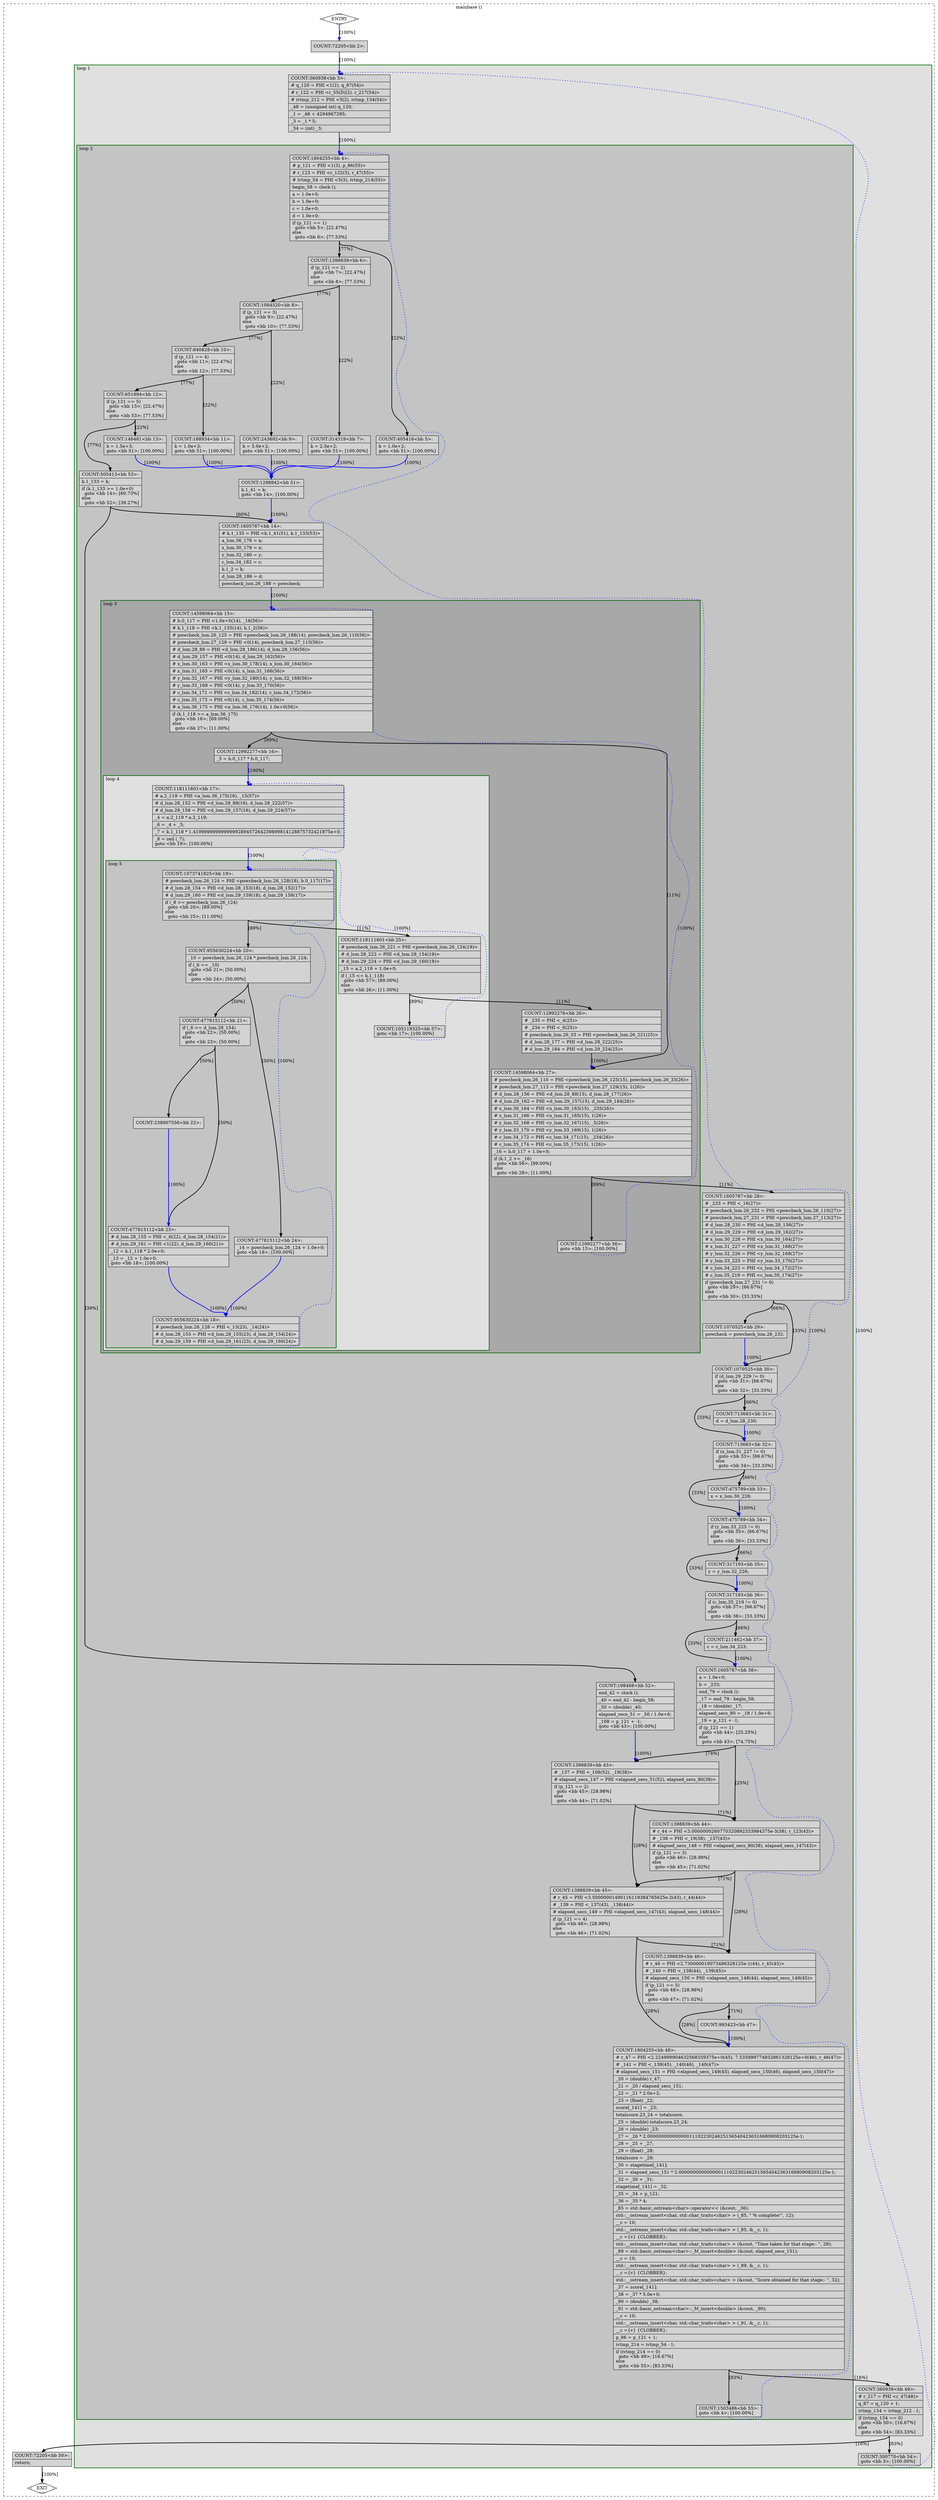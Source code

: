 digraph "benchmark.cpp.164t.cunroll" {
overlap=false;
subgraph "cluster_mainbase" {
	style="dashed";
	color="black";
	label="mainbase ()";
	subgraph cluster_1888_1 {
	style="filled";
	color="darkgreen";
	fillcolor="grey88";
	label="loop 1";
	labeljust=l;
	penwidth=2;
	subgraph cluster_1888_2 {
	style="filled";
	color="darkgreen";
	fillcolor="grey77";
	label="loop 2";
	labeljust=l;
	penwidth=2;
	subgraph cluster_1888_3 {
	style="filled";
	color="darkgreen";
	fillcolor="grey66";
	label="loop 3";
	labeljust=l;
	penwidth=2;
	subgraph cluster_1888_4 {
	style="filled";
	color="darkgreen";
	fillcolor="grey88";
	label="loop 4";
	labeljust=l;
	penwidth=2;
	subgraph cluster_1888_5 {
	style="filled";
	color="darkgreen";
	fillcolor="grey77";
	label="loop 5";
	labeljust=l;
	penwidth=2;
	fn_1888_basic_block_19 [shape=record,style=filled,fillcolor=lightgrey,label="{COUNT:1073741825\<bb\ 19\>:\l\
|#\ powcheck_lsm.26_124\ =\ PHI\ \<powcheck_lsm.26_128(18),\ b.0_117(17)\>\l\
|#\ d_lsm.28_154\ =\ PHI\ \<d_lsm.28_153(18),\ d_lsm.28_152(17)\>\l\
|#\ d_lsm.29_160\ =\ PHI\ \<d_lsm.29_159(18),\ d_lsm.29_158(17)\>\l\
|if\ (_8\ \>=\ powcheck_lsm.26_124)\l\
\ \ goto\ \<bb\ 20\>;\ [89.00%]\l\
else\l\
\ \ goto\ \<bb\ 25\>;\ [11.00%]\l\
}"];

	fn_1888_basic_block_20 [shape=record,style=filled,fillcolor=lightgrey,label="{COUNT:955630224\<bb\ 20\>:\l\
|_10\ =\ powcheck_lsm.26_124\ *\ powcheck_lsm.26_124;\l\
|if\ (_6\ ==\ _10)\l\
\ \ goto\ \<bb\ 21\>;\ [50.00%]\l\
else\l\
\ \ goto\ \<bb\ 24\>;\ [50.00%]\l\
}"];

	fn_1888_basic_block_21 [shape=record,style=filled,fillcolor=lightgrey,label="{COUNT:477815112\<bb\ 21\>:\l\
|if\ (_6\ \>=\ d_lsm.28_154)\l\
\ \ goto\ \<bb\ 22\>;\ [50.00%]\l\
else\l\
\ \ goto\ \<bb\ 23\>;\ [50.00%]\l\
}"];

	fn_1888_basic_block_24 [shape=record,style=filled,fillcolor=lightgrey,label="{COUNT:477815112\<bb\ 24\>:\l\
|_14\ =\ powcheck_lsm.26_124\ +\ 1.0e+0;\l\
goto\ \<bb\ 18\>;\ [100.00%]\l\
}"];

	fn_1888_basic_block_22 [shape=record,style=filled,fillcolor=lightgrey,label="{COUNT:238907556\<bb\ 22\>:\l\
}"];

	fn_1888_basic_block_23 [shape=record,style=filled,fillcolor=lightgrey,label="{COUNT:477815112\<bb\ 23\>:\l\
|#\ d_lsm.28_155\ =\ PHI\ \<_6(22),\ d_lsm.28_154(21)\>\l\
|#\ d_lsm.29_161\ =\ PHI\ \<1(22),\ d_lsm.29_160(21)\>\l\
|_12\ =\ k.1_118\ *\ 2.0e+0;\l\
|_13\ =\ _12\ +\ 1.0e+0;\l\
goto\ \<bb\ 18\>;\ [100.00%]\l\
}"];

	fn_1888_basic_block_18 [shape=record,style=filled,fillcolor=lightgrey,label="{COUNT:955630224\<bb\ 18\>:\l\
|#\ powcheck_lsm.26_128\ =\ PHI\ \<_13(23),\ _14(24)\>\l\
|#\ d_lsm.28_153\ =\ PHI\ \<d_lsm.28_155(23),\ d_lsm.28_154(24)\>\l\
|#\ d_lsm.29_159\ =\ PHI\ \<d_lsm.29_161(23),\ d_lsm.29_160(24)\>\l\
}"];

	}
	fn_1888_basic_block_17 [shape=record,style=filled,fillcolor=lightgrey,label="{COUNT:118111601\<bb\ 17\>:\l\
|#\ a.2_119\ =\ PHI\ \<a_lsm.36_175(16),\ _15(57)\>\l\
|#\ d_lsm.28_152\ =\ PHI\ \<d_lsm.28_88(16),\ d_lsm.28_222(57)\>\l\
|#\ d_lsm.29_158\ =\ PHI\ \<d_lsm.29_157(16),\ d_lsm.29_224(57)\>\l\
|_4\ =\ a.2_119\ *\ a.2_119;\l\
|_6\ =\ _4\ +\ _5;\l\
|_7\ =\ k.1_118\ *\ 1.4199999999999999289457264239899814128875732421875e+0;\l\
|_8\ =\ ceil\ (_7);\l\
goto\ \<bb\ 19\>;\ [100.00%]\l\
}"];

	fn_1888_basic_block_25 [shape=record,style=filled,fillcolor=lightgrey,label="{COUNT:118111601\<bb\ 25\>:\l\
|#\ powcheck_lsm.26_221\ =\ PHI\ \<powcheck_lsm.26_124(19)\>\l\
|#\ d_lsm.28_222\ =\ PHI\ \<d_lsm.28_154(19)\>\l\
|#\ d_lsm.29_224\ =\ PHI\ \<d_lsm.29_160(19)\>\l\
|_15\ =\ a.2_119\ +\ 1.0e+0;\l\
|if\ (_15\ \<=\ k.1_118)\l\
\ \ goto\ \<bb\ 57\>;\ [89.00%]\l\
else\l\
\ \ goto\ \<bb\ 26\>;\ [11.00%]\l\
}"];

	fn_1888_basic_block_57 [shape=record,style=filled,fillcolor=lightgrey,label="{COUNT:105119325\<bb\ 57\>:\l\
goto\ \<bb\ 17\>;\ [100.00%]\l\
}"];

	}
	fn_1888_basic_block_15 [shape=record,style=filled,fillcolor=lightgrey,label="{COUNT:14598064\<bb\ 15\>:\l\
|#\ b.0_117\ =\ PHI\ \<1.0e+0(14),\ _16(56)\>\l\
|#\ k.1_118\ =\ PHI\ \<k.1_135(14),\ k.1_2(56)\>\l\
|#\ powcheck_lsm.26_125\ =\ PHI\ \<powcheck_lsm.26_188(14),\ powcheck_lsm.26_110(56)\>\l\
|#\ powcheck_lsm.27_129\ =\ PHI\ \<0(14),\ powcheck_lsm.27_113(56)\>\l\
|#\ d_lsm.28_88\ =\ PHI\ \<d_lsm.28_186(14),\ d_lsm.28_156(56)\>\l\
|#\ d_lsm.29_157\ =\ PHI\ \<0(14),\ d_lsm.29_162(56)\>\l\
|#\ x_lsm.30_163\ =\ PHI\ \<x_lsm.30_178(14),\ x_lsm.30_164(56)\>\l\
|#\ x_lsm.31_165\ =\ PHI\ \<0(14),\ x_lsm.31_166(56)\>\l\
|#\ y_lsm.32_167\ =\ PHI\ \<y_lsm.32_180(14),\ y_lsm.32_168(56)\>\l\
|#\ y_lsm.33_169\ =\ PHI\ \<0(14),\ y_lsm.33_170(56)\>\l\
|#\ c_lsm.34_171\ =\ PHI\ \<c_lsm.34_182(14),\ c_lsm.34_172(56)\>\l\
|#\ c_lsm.35_173\ =\ PHI\ \<0(14),\ c_lsm.35_174(56)\>\l\
|#\ a_lsm.36_175\ =\ PHI\ \<a_lsm.36_176(14),\ 1.0e+0(56)\>\l\
|if\ (k.1_118\ \>=\ a_lsm.36_175)\l\
\ \ goto\ \<bb\ 16\>;\ [89.00%]\l\
else\l\
\ \ goto\ \<bb\ 27\>;\ [11.00%]\l\
}"];

	fn_1888_basic_block_16 [shape=record,style=filled,fillcolor=lightgrey,label="{COUNT:12992277\<bb\ 16\>:\l\
|_5\ =\ b.0_117\ *\ b.0_117;\l\
}"];

	fn_1888_basic_block_27 [shape=record,style=filled,fillcolor=lightgrey,label="{COUNT:14598064\<bb\ 27\>:\l\
|#\ powcheck_lsm.26_110\ =\ PHI\ \<powcheck_lsm.26_125(15),\ powcheck_lsm.26_33(26)\>\l\
|#\ powcheck_lsm.27_113\ =\ PHI\ \<powcheck_lsm.27_129(15),\ 1(26)\>\l\
|#\ d_lsm.28_156\ =\ PHI\ \<d_lsm.28_88(15),\ d_lsm.28_177(26)\>\l\
|#\ d_lsm.29_162\ =\ PHI\ \<d_lsm.29_157(15),\ d_lsm.29_184(26)\>\l\
|#\ x_lsm.30_164\ =\ PHI\ \<x_lsm.30_163(15),\ _235(26)\>\l\
|#\ x_lsm.31_166\ =\ PHI\ \<x_lsm.31_165(15),\ 1(26)\>\l\
|#\ y_lsm.32_168\ =\ PHI\ \<y_lsm.32_167(15),\ _5(26)\>\l\
|#\ y_lsm.33_170\ =\ PHI\ \<y_lsm.33_169(15),\ 1(26)\>\l\
|#\ c_lsm.34_172\ =\ PHI\ \<c_lsm.34_171(15),\ _234(26)\>\l\
|#\ c_lsm.35_174\ =\ PHI\ \<c_lsm.35_173(15),\ 1(26)\>\l\
|_16\ =\ b.0_117\ +\ 1.0e+0;\l\
|if\ (k.1_2\ \>=\ _16)\l\
\ \ goto\ \<bb\ 56\>;\ [89.00%]\l\
else\l\
\ \ goto\ \<bb\ 28\>;\ [11.00%]\l\
}"];

	fn_1888_basic_block_56 [shape=record,style=filled,fillcolor=lightgrey,label="{COUNT:12992277\<bb\ 56\>:\l\
goto\ \<bb\ 15\>;\ [100.00%]\l\
}"];

	fn_1888_basic_block_26 [shape=record,style=filled,fillcolor=lightgrey,label="{COUNT:12992276\<bb\ 26\>:\l\
|#\ _235\ =\ PHI\ \<_4(25)\>\l\
|#\ _234\ =\ PHI\ \<_6(25)\>\l\
|#\ powcheck_lsm.26_33\ =\ PHI\ \<powcheck_lsm.26_221(25)\>\l\
|#\ d_lsm.28_177\ =\ PHI\ \<d_lsm.28_222(25)\>\l\
|#\ d_lsm.29_184\ =\ PHI\ \<d_lsm.29_224(25)\>\l\
}"];

	}
	fn_1888_basic_block_4 [shape=record,style=filled,fillcolor=lightgrey,label="{COUNT:1804255\<bb\ 4\>:\l\
|#\ p_121\ =\ PHI\ \<1(3),\ p_86(55)\>\l\
|#\ r_123\ =\ PHI\ \<r_122(3),\ r_47(55)\>\l\
|#\ ivtmp_54\ =\ PHI\ \<5(3),\ ivtmp_214(55)\>\l\
|begin_58\ =\ clock\ ();\l\
|a\ =\ 1.0e+0;\l\
|b\ =\ 1.0e+0;\l\
|c\ =\ 1.0e+0;\l\
|d\ =\ 1.0e+0;\l\
|if\ (p_121\ ==\ 1)\l\
\ \ goto\ \<bb\ 5\>;\ [22.47%]\l\
else\l\
\ \ goto\ \<bb\ 6\>;\ [77.53%]\l\
}"];

	fn_1888_basic_block_5 [shape=record,style=filled,fillcolor=lightgrey,label="{COUNT:405416\<bb\ 5\>:\l\
|k\ =\ 1.0e+2;\l\
goto\ \<bb\ 51\>;\ [100.00%]\l\
}"];

	fn_1888_basic_block_6 [shape=record,style=filled,fillcolor=lightgrey,label="{COUNT:1398839\<bb\ 6\>:\l\
|if\ (p_121\ ==\ 2)\l\
\ \ goto\ \<bb\ 7\>;\ [22.47%]\l\
else\l\
\ \ goto\ \<bb\ 8\>;\ [77.53%]\l\
}"];

	fn_1888_basic_block_51 [shape=record,style=filled,fillcolor=lightgrey,label="{COUNT:1298842\<bb\ 51\>:\l\
|k.1_41\ =\ k;\l\
goto\ \<bb\ 14\>;\ [100.00%]\l\
}"];

	fn_1888_basic_block_7 [shape=record,style=filled,fillcolor=lightgrey,label="{COUNT:314319\<bb\ 7\>:\l\
|k\ =\ 2.5e+2;\l\
goto\ \<bb\ 51\>;\ [100.00%]\l\
}"];

	fn_1888_basic_block_8 [shape=record,style=filled,fillcolor=lightgrey,label="{COUNT:1084520\<bb\ 8\>:\l\
|if\ (p_121\ ==\ 3)\l\
\ \ goto\ \<bb\ 9\>;\ [22.47%]\l\
else\l\
\ \ goto\ \<bb\ 10\>;\ [77.53%]\l\
}"];

	fn_1888_basic_block_14 [shape=record,style=filled,fillcolor=lightgrey,label="{COUNT:1605787\<bb\ 14\>:\l\
|#\ k.1_135\ =\ PHI\ \<k.1_41(51),\ k.1_133(53)\>\l\
|a_lsm.36_176\ =\ a;\l\
|x_lsm.30_178\ =\ x;\l\
|y_lsm.32_180\ =\ y;\l\
|c_lsm.34_182\ =\ c;\l\
|k.1_2\ =\ k;\l\
|d_lsm.28_186\ =\ d;\l\
|powcheck_lsm.26_188\ =\ powcheck;\l\
}"];

	fn_1888_basic_block_9 [shape=record,style=filled,fillcolor=lightgrey,label="{COUNT:243692\<bb\ 9\>:\l\
|k\ =\ 5.0e+2;\l\
goto\ \<bb\ 51\>;\ [100.00%]\l\
}"];

	fn_1888_basic_block_10 [shape=record,style=filled,fillcolor=lightgrey,label="{COUNT:840828\<bb\ 10\>:\l\
|if\ (p_121\ ==\ 4)\l\
\ \ goto\ \<bb\ 11\>;\ [22.47%]\l\
else\l\
\ \ goto\ \<bb\ 12\>;\ [77.53%]\l\
}"];

	fn_1888_basic_block_11 [shape=record,style=filled,fillcolor=lightgrey,label="{COUNT:188934\<bb\ 11\>:\l\
|k\ =\ 1.0e+3;\l\
goto\ \<bb\ 51\>;\ [100.00%]\l\
}"];

	fn_1888_basic_block_12 [shape=record,style=filled,fillcolor=lightgrey,label="{COUNT:651894\<bb\ 12\>:\l\
|if\ (p_121\ ==\ 5)\l\
\ \ goto\ \<bb\ 13\>;\ [22.47%]\l\
else\l\
\ \ goto\ \<bb\ 53\>;\ [77.53%]\l\
}"];

	fn_1888_basic_block_13 [shape=record,style=filled,fillcolor=lightgrey,label="{COUNT:146481\<bb\ 13\>:\l\
|k\ =\ 1.5e+3;\l\
goto\ \<bb\ 51\>;\ [100.00%]\l\
}"];

	fn_1888_basic_block_53 [shape=record,style=filled,fillcolor=lightgrey,label="{COUNT:505413\<bb\ 53\>:\l\
|k.1_133\ =\ k;\l\
|if\ (k.1_133\ \>=\ 1.0e+0)\l\
\ \ goto\ \<bb\ 14\>;\ [60.73%]\l\
else\l\
\ \ goto\ \<bb\ 52\>;\ [39.27%]\l\
}"];

	fn_1888_basic_block_28 [shape=record,style=filled,fillcolor=lightgrey,label="{COUNT:1605787\<bb\ 28\>:\l\
|#\ _233\ =\ PHI\ \<_16(27)\>\l\
|#\ powcheck_lsm.26_232\ =\ PHI\ \<powcheck_lsm.26_110(27)\>\l\
|#\ powcheck_lsm.27_231\ =\ PHI\ \<powcheck_lsm.27_113(27)\>\l\
|#\ d_lsm.28_230\ =\ PHI\ \<d_lsm.28_156(27)\>\l\
|#\ d_lsm.29_229\ =\ PHI\ \<d_lsm.29_162(27)\>\l\
|#\ x_lsm.30_228\ =\ PHI\ \<x_lsm.30_164(27)\>\l\
|#\ x_lsm.31_227\ =\ PHI\ \<x_lsm.31_166(27)\>\l\
|#\ y_lsm.32_226\ =\ PHI\ \<y_lsm.32_168(27)\>\l\
|#\ y_lsm.33_225\ =\ PHI\ \<y_lsm.33_170(27)\>\l\
|#\ c_lsm.34_223\ =\ PHI\ \<c_lsm.34_172(27)\>\l\
|#\ c_lsm.35_219\ =\ PHI\ \<c_lsm.35_174(27)\>\l\
|if\ (powcheck_lsm.27_231\ !=\ 0)\l\
\ \ goto\ \<bb\ 29\>;\ [66.67%]\l\
else\l\
\ \ goto\ \<bb\ 30\>;\ [33.33%]\l\
}"];

	fn_1888_basic_block_52 [shape=record,style=filled,fillcolor=lightgrey,label="{COUNT:198468\<bb\ 52\>:\l\
|end_42\ =\ clock\ ();\l\
|_40\ =\ end_42\ -\ begin_58;\l\
|_50\ =\ (double)\ _40;\l\
|elapsed_secs_51\ =\ _50\ /\ 1.0e+6;\l\
|_108\ =\ p_121\ +\ -1;\l\
goto\ \<bb\ 43\>;\ [100.00%]\l\
}"];

	fn_1888_basic_block_30 [shape=record,style=filled,fillcolor=lightgrey,label="{COUNT:1070525\<bb\ 30\>:\l\
|if\ (d_lsm.29_229\ !=\ 0)\l\
\ \ goto\ \<bb\ 31\>;\ [66.67%]\l\
else\l\
\ \ goto\ \<bb\ 32\>;\ [33.33%]\l\
}"];

	fn_1888_basic_block_29 [shape=record,style=filled,fillcolor=lightgrey,label="{COUNT:1070525\<bb\ 29\>:\l\
|powcheck\ =\ powcheck_lsm.26_232;\l\
}"];

	fn_1888_basic_block_43 [shape=record,style=filled,fillcolor=lightgrey,label="{COUNT:1398839\<bb\ 43\>:\l\
|#\ _137\ =\ PHI\ \<_108(52),\ _19(38)\>\l\
|#\ elapsed_secs_147\ =\ PHI\ \<elapsed_secs_51(52),\ elapsed_secs_80(38)\>\l\
|if\ (p_121\ ==\ 2)\l\
\ \ goto\ \<bb\ 45\>;\ [28.98%]\l\
else\l\
\ \ goto\ \<bb\ 44\>;\ [71.02%]\l\
}"];

	fn_1888_basic_block_32 [shape=record,style=filled,fillcolor=lightgrey,label="{COUNT:713683\<bb\ 32\>:\l\
|if\ (x_lsm.31_227\ !=\ 0)\l\
\ \ goto\ \<bb\ 33\>;\ [66.67%]\l\
else\l\
\ \ goto\ \<bb\ 34\>;\ [33.33%]\l\
}"];

	fn_1888_basic_block_31 [shape=record,style=filled,fillcolor=lightgrey,label="{COUNT:713683\<bb\ 31\>:\l\
|d\ =\ d_lsm.28_230;\l\
}"];

	fn_1888_basic_block_45 [shape=record,style=filled,fillcolor=lightgrey,label="{COUNT:1398839\<bb\ 45\>:\l\
|#\ r_45\ =\ PHI\ \<3.50000001490116119384765625e-2(43),\ r_44(44)\>\l\
|#\ _139\ =\ PHI\ \<_137(43),\ _138(44)\>\l\
|#\ elapsed_secs_149\ =\ PHI\ \<elapsed_secs_147(43),\ elapsed_secs_148(44)\>\l\
|if\ (p_121\ ==\ 4)\l\
\ \ goto\ \<bb\ 48\>;\ [28.98%]\l\
else\l\
\ \ goto\ \<bb\ 46\>;\ [71.02%]\l\
}"];

	fn_1888_basic_block_44 [shape=record,style=filled,fillcolor=lightgrey,label="{COUNT:1398839\<bb\ 44\>:\l\
|#\ r_44\ =\ PHI\ \<3.0000000260770320892333984375e-3(38),\ r_123(43)\>\l\
|#\ _138\ =\ PHI\ \<_19(38),\ _137(43)\>\l\
|#\ elapsed_secs_148\ =\ PHI\ \<elapsed_secs_80(38),\ elapsed_secs_147(43)\>\l\
|if\ (p_121\ ==\ 3)\l\
\ \ goto\ \<bb\ 46\>;\ [28.98%]\l\
else\l\
\ \ goto\ \<bb\ 45\>;\ [71.02%]\l\
}"];

	fn_1888_basic_block_34 [shape=record,style=filled,fillcolor=lightgrey,label="{COUNT:475789\<bb\ 34\>:\l\
|if\ (y_lsm.33_225\ !=\ 0)\l\
\ \ goto\ \<bb\ 35\>;\ [66.67%]\l\
else\l\
\ \ goto\ \<bb\ 36\>;\ [33.33%]\l\
}"];

	fn_1888_basic_block_33 [shape=record,style=filled,fillcolor=lightgrey,label="{COUNT:475789\<bb\ 33\>:\l\
|x\ =\ x_lsm.30_228;\l\
}"];

	fn_1888_basic_block_48 [shape=record,style=filled,fillcolor=lightgrey,label="{COUNT:1804255\<bb\ 48\>:\l\
|#\ r_47\ =\ PHI\ \<2.224999904632568359375e+0(45),\ 7.535999774932861328125e+0(46),\ r_46(47)\>\l\
|#\ _141\ =\ PHI\ \<_139(45),\ _140(46),\ _140(47)\>\l\
|#\ elapsed_secs_151\ =\ PHI\ \<elapsed_secs_149(45),\ elapsed_secs_150(46),\ elapsed_secs_150(47)\>\l\
|_20\ =\ (double)\ r_47;\l\
|_21\ =\ _20\ /\ elapsed_secs_151;\l\
|_22\ =\ _21\ *\ 2.0e+2;\l\
|_23\ =\ (float)\ _22;\l\
|score[_141]\ =\ _23;\l\
|totalscore.23_24\ =\ totalscore;\l\
|_25\ =\ (double)\ totalscore.23_24;\l\
|_26\ =\ (double)\ _23;\l\
|_27\ =\ _26\ *\ 2.00000000000000011102230246251565404236316680908203125e-1;\l\
|_28\ =\ _25\ +\ _27;\l\
|_29\ =\ (float)\ _28;\l\
|totalscore\ =\ _29;\l\
|_30\ =\ stagetime[_141];\l\
|_31\ =\ elapsed_secs_151\ *\ 2.00000000000000011102230246251565404236316680908203125e-1;\l\
|_32\ =\ _30\ +\ _31;\l\
|stagetime[_141]\ =\ _32;\l\
|_35\ =\ _34\ +\ p_121;\l\
|_36\ =\ _35\ *\ 4;\l\
|_85\ =\ std::basic_ostream\<char\>::operator\<\<\ (&cout,\ _36);\l\
|std::__ostream_insert\<char,\ std::char_traits\<char\>\ \>\ (_85,\ \"\ %\ complete!\",\ 12);\l\
|__c\ =\ 10;\l\
|std::__ostream_insert\<char,\ std::char_traits\<char\>\ \>\ (_85,\ &__c,\ 1);\l\
|__c\ =\{v\}\ \{CLOBBER\};\l\
|std::__ostream_insert\<char,\ std::char_traits\<char\>\ \>\ (&cout,\ \"Time\ taken\ for\ that\ stage:-\ \",\ 28);\l\
|_89\ =\ std::basic_ostream\<char\>::_M_insert\<double\>\ (&cout,\ elapsed_secs_151);\l\
|__c\ =\ 10;\l\
|std::__ostream_insert\<char,\ std::char_traits\<char\>\ \>\ (_89,\ &__c,\ 1);\l\
|__c\ =\{v\}\ \{CLOBBER\};\l\
|std::__ostream_insert\<char,\ std::char_traits\<char\>\ \>\ (&cout,\ \"Score\ obtained\ for\ that\ stage:-\ \",\ 32);\l\
|_37\ =\ score[_141];\l\
|_38\ =\ _37\ *\ 5.0e+0;\l\
|_90\ =\ (double)\ _38;\l\
|_91\ =\ std::basic_ostream\<char\>::_M_insert\<double\>\ (&cout,\ _90);\l\
|__c\ =\ 10;\l\
|std::__ostream_insert\<char,\ std::char_traits\<char\>\ \>\ (_91,\ &__c,\ 1);\l\
|__c\ =\{v\}\ \{CLOBBER\};\l\
|p_86\ =\ p_121\ +\ 1;\l\
|ivtmp_214\ =\ ivtmp_54\ -\ 1;\l\
|if\ (ivtmp_214\ ==\ 0)\l\
\ \ goto\ \<bb\ 49\>;\ [16.67%]\l\
else\l\
\ \ goto\ \<bb\ 55\>;\ [83.33%]\l\
}"];

	fn_1888_basic_block_46 [shape=record,style=filled,fillcolor=lightgrey,label="{COUNT:1398839\<bb\ 46\>:\l\
|#\ r_46\ =\ PHI\ \<2.730000019073486328125e-1(44),\ r_45(45)\>\l\
|#\ _140\ =\ PHI\ \<_138(44),\ _139(45)\>\l\
|#\ elapsed_secs_150\ =\ PHI\ \<elapsed_secs_148(44),\ elapsed_secs_149(45)\>\l\
|if\ (p_121\ ==\ 5)\l\
\ \ goto\ \<bb\ 48\>;\ [28.98%]\l\
else\l\
\ \ goto\ \<bb\ 47\>;\ [71.02%]\l\
}"];

	fn_1888_basic_block_36 [shape=record,style=filled,fillcolor=lightgrey,label="{COUNT:317193\<bb\ 36\>:\l\
|if\ (c_lsm.35_219\ !=\ 0)\l\
\ \ goto\ \<bb\ 37\>;\ [66.67%]\l\
else\l\
\ \ goto\ \<bb\ 38\>;\ [33.33%]\l\
}"];

	fn_1888_basic_block_35 [shape=record,style=filled,fillcolor=lightgrey,label="{COUNT:317193\<bb\ 35\>:\l\
|y\ =\ y_lsm.32_226;\l\
}"];

	fn_1888_basic_block_55 [shape=record,style=filled,fillcolor=lightgrey,label="{COUNT:1503486\<bb\ 55\>:\l\
goto\ \<bb\ 4\>;\ [100.00%]\l\
}"];

	fn_1888_basic_block_47 [shape=record,style=filled,fillcolor=lightgrey,label="{COUNT:993423\<bb\ 47\>:\l\
}"];

	fn_1888_basic_block_38 [shape=record,style=filled,fillcolor=lightgrey,label="{COUNT:1605787\<bb\ 38\>:\l\
|a\ =\ 1.0e+0;\l\
|b\ =\ _233;\l\
|end_79\ =\ clock\ ();\l\
|_17\ =\ end_79\ -\ begin_58;\l\
|_18\ =\ (double)\ _17;\l\
|elapsed_secs_80\ =\ _18\ /\ 1.0e+6;\l\
|_19\ =\ p_121\ +\ -1;\l\
|if\ (p_121\ ==\ 1)\l\
\ \ goto\ \<bb\ 44\>;\ [25.25%]\l\
else\l\
\ \ goto\ \<bb\ 43\>;\ [74.75%]\l\
}"];

	fn_1888_basic_block_37 [shape=record,style=filled,fillcolor=lightgrey,label="{COUNT:211462\<bb\ 37\>:\l\
|c\ =\ c_lsm.34_223;\l\
}"];

	}
	fn_1888_basic_block_3 [shape=record,style=filled,fillcolor=lightgrey,label="{COUNT:360938\<bb\ 3\>:\l\
|#\ q_120\ =\ PHI\ \<1(2),\ q_87(54)\>\l\
|#\ r_122\ =\ PHI\ \<r_55(D)(2),\ r_217(54)\>\l\
|#\ ivtmp_212\ =\ PHI\ \<5(2),\ ivtmp_134(54)\>\l\
|_48\ =\ (unsigned\ int)\ q_120;\l\
|_1\ =\ _48\ +\ 4294967295;\l\
|_3\ =\ _1\ *\ 5;\l\
|_34\ =\ (int)\ _3;\l\
}"];

	fn_1888_basic_block_49 [shape=record,style=filled,fillcolor=lightgrey,label="{COUNT:360938\<bb\ 49\>:\l\
|#\ r_217\ =\ PHI\ \<r_47(48)\>\l\
|q_87\ =\ q_120\ +\ 1;\l\
|ivtmp_134\ =\ ivtmp_212\ -\ 1;\l\
|if\ (ivtmp_134\ ==\ 0)\l\
\ \ goto\ \<bb\ 50\>;\ [16.67%]\l\
else\l\
\ \ goto\ \<bb\ 54\>;\ [83.33%]\l\
}"];

	fn_1888_basic_block_54 [shape=record,style=filled,fillcolor=lightgrey,label="{COUNT:300770\<bb\ 54\>:\l\
goto\ \<bb\ 3\>;\ [100.00%]\l\
}"];

	}
	fn_1888_basic_block_0 [shape=Mdiamond,style=filled,fillcolor=white,label="ENTRY"];

	fn_1888_basic_block_1 [shape=Mdiamond,style=filled,fillcolor=white,label="EXIT"];

	fn_1888_basic_block_2 [shape=record,style=filled,fillcolor=lightgrey,label="{COUNT:72205\<bb\ 2\>:\l\
}"];

	fn_1888_basic_block_50 [shape=record,style=filled,fillcolor=lightgrey,label="{COUNT:72205\<bb\ 50\>:\l\
|return;\l\
}"];

	fn_1888_basic_block_0:s -> fn_1888_basic_block_2:n [style="solid,bold",color=blue,weight=100,constraint=true,label="[100%]"];
	fn_1888_basic_block_2:s -> fn_1888_basic_block_3:n [style="solid,bold",color=blue,weight=100,constraint=true,label="[100%]"];
	fn_1888_basic_block_3:s -> fn_1888_basic_block_4:n [style="solid,bold",color=blue,weight=100,constraint=true,label="[100%]"];
	fn_1888_basic_block_4:s -> fn_1888_basic_block_5:n [style="solid,bold",color=black,weight=10,constraint=true,label="[22%]"];
	fn_1888_basic_block_4:s -> fn_1888_basic_block_6:n [style="solid,bold",color=black,weight=10,constraint=true,label="[77%]"];
	fn_1888_basic_block_5:s -> fn_1888_basic_block_51:n [style="solid,bold",color=blue,weight=100,constraint=true,label="[100%]"];
	fn_1888_basic_block_6:s -> fn_1888_basic_block_7:n [style="solid,bold",color=black,weight=10,constraint=true,label="[22%]"];
	fn_1888_basic_block_6:s -> fn_1888_basic_block_8:n [style="solid,bold",color=black,weight=10,constraint=true,label="[77%]"];
	fn_1888_basic_block_7:s -> fn_1888_basic_block_51:n [style="solid,bold",color=blue,weight=100,constraint=true,label="[100%]"];
	fn_1888_basic_block_8:s -> fn_1888_basic_block_9:n [style="solid,bold",color=black,weight=10,constraint=true,label="[22%]"];
	fn_1888_basic_block_8:s -> fn_1888_basic_block_10:n [style="solid,bold",color=black,weight=10,constraint=true,label="[77%]"];
	fn_1888_basic_block_9:s -> fn_1888_basic_block_51:n [style="solid,bold",color=blue,weight=100,constraint=true,label="[100%]"];
	fn_1888_basic_block_10:s -> fn_1888_basic_block_11:n [style="solid,bold",color=black,weight=10,constraint=true,label="[22%]"];
	fn_1888_basic_block_10:s -> fn_1888_basic_block_12:n [style="solid,bold",color=black,weight=10,constraint=true,label="[77%]"];
	fn_1888_basic_block_11:s -> fn_1888_basic_block_51:n [style="solid,bold",color=blue,weight=100,constraint=true,label="[100%]"];
	fn_1888_basic_block_12:s -> fn_1888_basic_block_13:n [style="solid,bold",color=black,weight=10,constraint=true,label="[22%]"];
	fn_1888_basic_block_12:s -> fn_1888_basic_block_53:n [style="solid,bold",color=black,weight=10,constraint=true,label="[77%]"];
	fn_1888_basic_block_13:s -> fn_1888_basic_block_51:n [style="solid,bold",color=blue,weight=100,constraint=true,label="[100%]"];
	fn_1888_basic_block_14:s -> fn_1888_basic_block_15:n [style="solid,bold",color=blue,weight=100,constraint=true,label="[100%]"];
	fn_1888_basic_block_15:s -> fn_1888_basic_block_16:n [style="solid,bold",color=black,weight=10,constraint=true,label="[89%]"];
	fn_1888_basic_block_15:s -> fn_1888_basic_block_27:n [style="solid,bold",color=black,weight=10,constraint=true,label="[11%]"];
	fn_1888_basic_block_16:s -> fn_1888_basic_block_17:n [style="solid,bold",color=blue,weight=100,constraint=true,label="[100%]"];
	fn_1888_basic_block_17:s -> fn_1888_basic_block_19:n [style="solid,bold",color=blue,weight=100,constraint=true,label="[100%]"];
	fn_1888_basic_block_18:s -> fn_1888_basic_block_19:n [style="dotted,bold",color=blue,weight=10,constraint=false,label="[100%]"];
	fn_1888_basic_block_19:s -> fn_1888_basic_block_20:n [style="solid,bold",color=black,weight=10,constraint=true,label="[89%]"];
	fn_1888_basic_block_19:s -> fn_1888_basic_block_25:n [style="solid,bold",color=black,weight=10,constraint=true,label="[11%]"];
	fn_1888_basic_block_20:s -> fn_1888_basic_block_21:n [style="solid,bold",color=black,weight=10,constraint=true,label="[50%]"];
	fn_1888_basic_block_20:s -> fn_1888_basic_block_24:n [style="solid,bold",color=black,weight=10,constraint=true,label="[50%]"];
	fn_1888_basic_block_21:s -> fn_1888_basic_block_22:n [style="solid,bold",color=black,weight=10,constraint=true,label="[50%]"];
	fn_1888_basic_block_21:s -> fn_1888_basic_block_23:n [style="solid,bold",color=black,weight=10,constraint=true,label="[50%]"];
	fn_1888_basic_block_22:s -> fn_1888_basic_block_23:n [style="solid,bold",color=blue,weight=100,constraint=true,label="[100%]"];
	fn_1888_basic_block_23:s -> fn_1888_basic_block_18:n [style="solid,bold",color=blue,weight=100,constraint=true,label="[100%]"];
	fn_1888_basic_block_24:s -> fn_1888_basic_block_18:n [style="solid,bold",color=blue,weight=100,constraint=true,label="[100%]"];
	fn_1888_basic_block_25:s -> fn_1888_basic_block_57:n [style="solid,bold",color=black,weight=10,constraint=true,label="[89%]"];
	fn_1888_basic_block_25:s -> fn_1888_basic_block_26:n [style="solid,bold",color=black,weight=10,constraint=true,label="[11%]"];
	fn_1888_basic_block_57:s -> fn_1888_basic_block_17:n [style="dotted,bold",color=blue,weight=10,constraint=false,label="[100%]"];
	fn_1888_basic_block_26:s -> fn_1888_basic_block_27:n [style="solid,bold",color=blue,weight=100,constraint=true,label="[100%]"];
	fn_1888_basic_block_27:s -> fn_1888_basic_block_56:n [style="solid,bold",color=black,weight=10,constraint=true,label="[89%]"];
	fn_1888_basic_block_27:s -> fn_1888_basic_block_28:n [style="solid,bold",color=black,weight=10,constraint=true,label="[11%]"];
	fn_1888_basic_block_56:s -> fn_1888_basic_block_15:n [style="dotted,bold",color=blue,weight=10,constraint=false,label="[100%]"];
	fn_1888_basic_block_28:s -> fn_1888_basic_block_30:n [style="solid,bold",color=black,weight=10,constraint=true,label="[33%]"];
	fn_1888_basic_block_28:s -> fn_1888_basic_block_29:n [style="solid,bold",color=black,weight=10,constraint=true,label="[66%]"];
	fn_1888_basic_block_29:s -> fn_1888_basic_block_30:n [style="solid,bold",color=blue,weight=100,constraint=true,label="[100%]"];
	fn_1888_basic_block_30:s -> fn_1888_basic_block_32:n [style="solid,bold",color=black,weight=10,constraint=true,label="[33%]"];
	fn_1888_basic_block_30:s -> fn_1888_basic_block_31:n [style="solid,bold",color=black,weight=10,constraint=true,label="[66%]"];
	fn_1888_basic_block_31:s -> fn_1888_basic_block_32:n [style="solid,bold",color=blue,weight=100,constraint=true,label="[100%]"];
	fn_1888_basic_block_32:s -> fn_1888_basic_block_34:n [style="solid,bold",color=black,weight=10,constraint=true,label="[33%]"];
	fn_1888_basic_block_32:s -> fn_1888_basic_block_33:n [style="solid,bold",color=black,weight=10,constraint=true,label="[66%]"];
	fn_1888_basic_block_33:s -> fn_1888_basic_block_34:n [style="solid,bold",color=blue,weight=100,constraint=true,label="[100%]"];
	fn_1888_basic_block_34:s -> fn_1888_basic_block_36:n [style="solid,bold",color=black,weight=10,constraint=true,label="[33%]"];
	fn_1888_basic_block_34:s -> fn_1888_basic_block_35:n [style="solid,bold",color=black,weight=10,constraint=true,label="[66%]"];
	fn_1888_basic_block_35:s -> fn_1888_basic_block_36:n [style="solid,bold",color=blue,weight=100,constraint=true,label="[100%]"];
	fn_1888_basic_block_36:s -> fn_1888_basic_block_38:n [style="solid,bold",color=black,weight=10,constraint=true,label="[33%]"];
	fn_1888_basic_block_36:s -> fn_1888_basic_block_37:n [style="solid,bold",color=black,weight=10,constraint=true,label="[66%]"];
	fn_1888_basic_block_37:s -> fn_1888_basic_block_38:n [style="solid,bold",color=blue,weight=100,constraint=true,label="[100%]"];
	fn_1888_basic_block_38:s -> fn_1888_basic_block_44:n [style="solid,bold",color=black,weight=10,constraint=true,label="[25%]"];
	fn_1888_basic_block_38:s -> fn_1888_basic_block_43:n [style="solid,bold",color=black,weight=10,constraint=true,label="[74%]"];
	fn_1888_basic_block_43:s -> fn_1888_basic_block_45:n [style="solid,bold",color=black,weight=10,constraint=true,label="[28%]"];
	fn_1888_basic_block_43:s -> fn_1888_basic_block_44:n [style="solid,bold",color=black,weight=10,constraint=true,label="[71%]"];
	fn_1888_basic_block_44:s -> fn_1888_basic_block_46:n [style="solid,bold",color=black,weight=10,constraint=true,label="[28%]"];
	fn_1888_basic_block_44:s -> fn_1888_basic_block_45:n [style="solid,bold",color=black,weight=10,constraint=true,label="[71%]"];
	fn_1888_basic_block_45:s -> fn_1888_basic_block_48:n [style="solid,bold",color=black,weight=10,constraint=true,label="[28%]"];
	fn_1888_basic_block_45:s -> fn_1888_basic_block_46:n [style="solid,bold",color=black,weight=10,constraint=true,label="[71%]"];
	fn_1888_basic_block_46:s -> fn_1888_basic_block_48:n [style="solid,bold",color=black,weight=10,constraint=true,label="[28%]"];
	fn_1888_basic_block_46:s -> fn_1888_basic_block_47:n [style="solid,bold",color=black,weight=10,constraint=true,label="[71%]"];
	fn_1888_basic_block_47:s -> fn_1888_basic_block_48:n [style="solid,bold",color=blue,weight=100,constraint=true,label="[100%]"];
	fn_1888_basic_block_48:s -> fn_1888_basic_block_49:n [style="solid,bold",color=black,weight=10,constraint=true,label="[16%]"];
	fn_1888_basic_block_48:s -> fn_1888_basic_block_55:n [style="solid,bold",color=black,weight=10,constraint=true,label="[83%]"];
	fn_1888_basic_block_55:s -> fn_1888_basic_block_4:n [style="dotted,bold",color=blue,weight=10,constraint=false,label="[100%]"];
	fn_1888_basic_block_49:s -> fn_1888_basic_block_50:n [style="solid,bold",color=black,weight=10,constraint=true,label="[16%]"];
	fn_1888_basic_block_49:s -> fn_1888_basic_block_54:n [style="solid,bold",color=black,weight=10,constraint=true,label="[83%]"];
	fn_1888_basic_block_54:s -> fn_1888_basic_block_3:n [style="dotted,bold",color=blue,weight=10,constraint=false,label="[100%]"];
	fn_1888_basic_block_50:s -> fn_1888_basic_block_1:n [style="solid,bold",color=black,weight=10,constraint=true,label="[100%]"];
	fn_1888_basic_block_51:s -> fn_1888_basic_block_14:n [style="solid,bold",color=blue,weight=100,constraint=true,label="[100%]"];
	fn_1888_basic_block_52:s -> fn_1888_basic_block_43:n [style="solid,bold",color=blue,weight=100,constraint=true,label="[100%]"];
	fn_1888_basic_block_53:s -> fn_1888_basic_block_14:n [style="solid,bold",color=black,weight=10,constraint=true,label="[60%]"];
	fn_1888_basic_block_53:s -> fn_1888_basic_block_52:n [style="solid,bold",color=black,weight=10,constraint=true,label="[39%]"];
	fn_1888_basic_block_0:s -> fn_1888_basic_block_1:n [style="invis",constraint=true];
}
}
